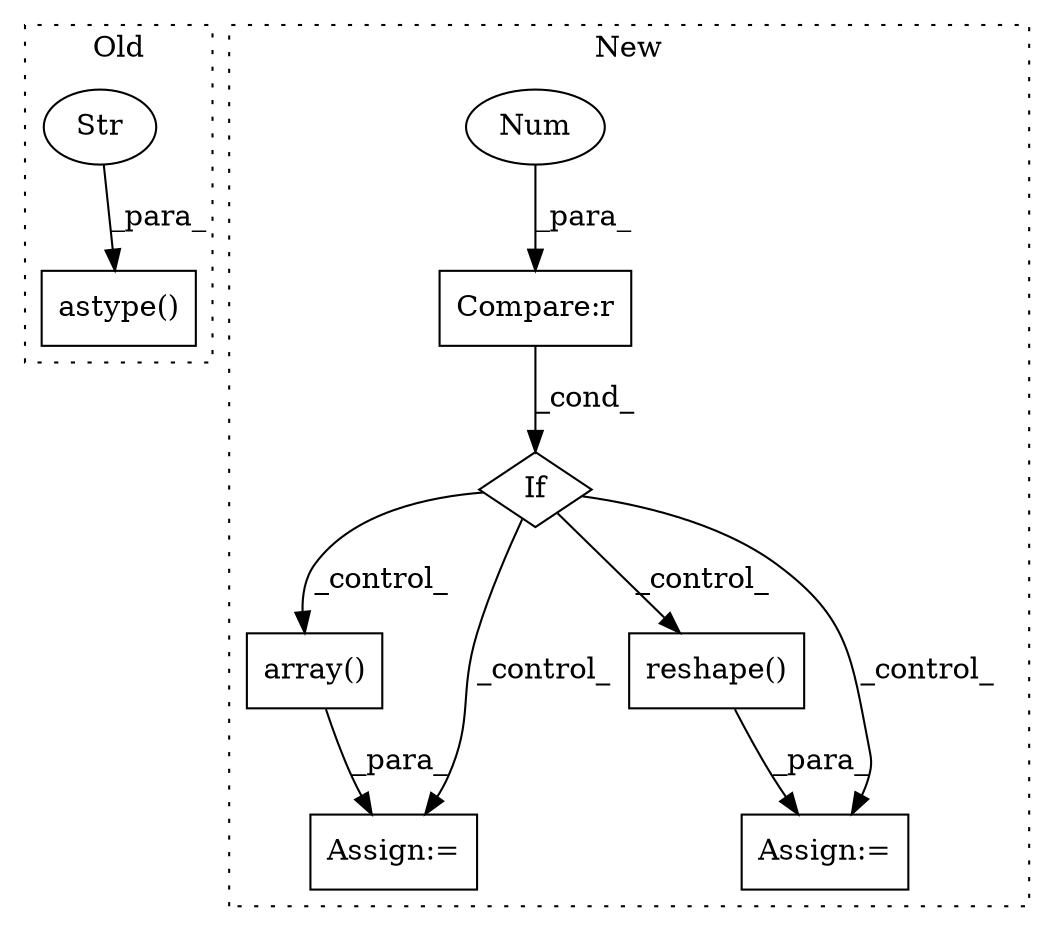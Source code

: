 digraph G {
subgraph cluster0 {
1 [label="astype()" a="75" s="7329,7384" l="48,1" shape="box"];
7 [label="Str" a="66" s="7377" l="7" shape="ellipse"];
label = "Old";
style="dotted";
}
subgraph cluster1 {
2 [label="array()" a="75" s="9042,9070" l="9,1" shape="box"];
3 [label="Assign:=" a="68" s="9008" l="3" shape="box"];
4 [label="If" a="96" s="8190" l="0" shape="diamond"];
5 [label="Compare:r" a="40" s="8190" l="18" shape="box"];
6 [label="Num" a="76" s="8207" l="1" shape="ellipse"];
8 [label="reshape()" a="75" s="8637,8731" l="11,1" shape="box"];
9 [label="Assign:=" a="68" s="8634" l="3" shape="box"];
label = "New";
style="dotted";
}
2 -> 3 [label="_para_"];
4 -> 9 [label="_control_"];
4 -> 2 [label="_control_"];
4 -> 3 [label="_control_"];
4 -> 8 [label="_control_"];
5 -> 4 [label="_cond_"];
6 -> 5 [label="_para_"];
7 -> 1 [label="_para_"];
8 -> 9 [label="_para_"];
}